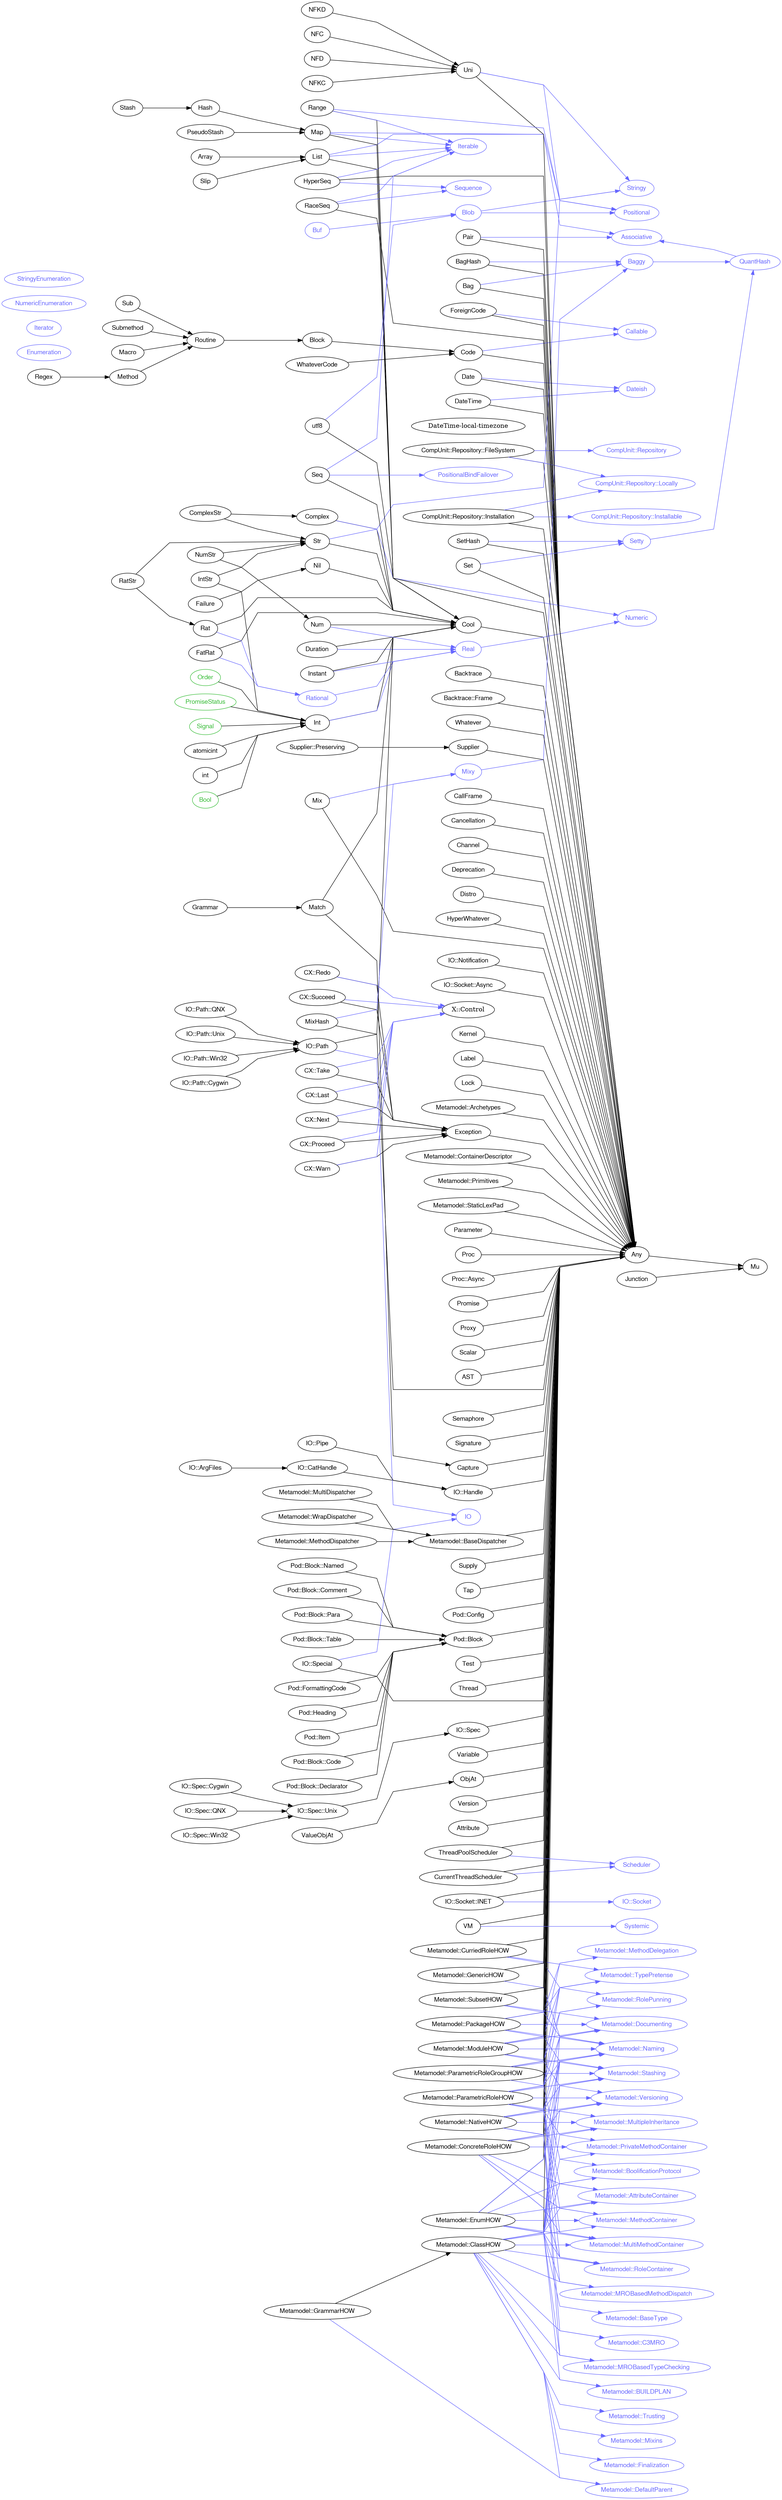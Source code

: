 digraph "perl6-type-graph" {
    rankdir=LR;
    splines=polyline;
    overlap=false; 
    // Layout hints

    subgraph "cluster: Mu children" {
        rank=same;
        style=invis;
        "Any";
        "Junction";
    }
    subgraph "cluster: Pod:: top level" {
        rank=same;
        style=invis;
        "Pod::Config";
        "Pod::Block";
    }
    subgraph "cluster: Date/time handling" {
        rank=same;
        style=invis;
        "Date";
        "DateTime";
        "DateTime-local-timezone";
    }
    subgraph "cluster: Collection roles" {
        rank=same;
        style=invis;
        "Positional";
        "Associative";
        "Baggy";
    }

    // Types
    "Mu" [color="#000000", fontcolor="#000000", href="/type/Mu", fontname="FreeSans"];
    "Any" [color="#000000", fontcolor="#000000", href="/type/Any", fontname="FreeSans"];
    "AST" [color="#000000", fontcolor="#000000", href="/type/AST", fontname="FreeSans"];
    "Cool" [color="#000000", fontcolor="#000000", href="/type/Cool", fontname="FreeSans"];
    "Positional" [color="#6666FF", fontcolor="#6666FF", href="/type/Positional", fontname="FreeSans"];
    "Iterable" [color="#6666FF", fontcolor="#6666FF", href="/type/Iterable", fontname="FreeSans"];
    "List" [color="#000000", fontcolor="#000000", href="/type/List", fontname="FreeSans"];
    "Array" [color="#000000", fontcolor="#000000", href="/type/Array", fontname="FreeSans"];
    "Associative" [color="#6666FF", fontcolor="#6666FF", href="/type/Associative", fontname="FreeSans"];
    "Attribute" [color="#000000", fontcolor="#000000", href="/type/Attribute", fontname="FreeSans"];
    "Backtrace" [color="#000000", fontcolor="#000000", href="/type/Backtrace", fontname="FreeSans"];
    "Backtrace::Frame" [color="#000000", fontcolor="#000000", href="/type/Backtrace::Frame", fontname="FreeSans"];
    "QuantHash" [color="#6666FF", fontcolor="#6666FF", href="/type/QuantHash", fontname="FreeSans"];
    "Baggy" [color="#6666FF", fontcolor="#6666FF", href="/type/Baggy", fontname="FreeSans"];
    "Bag" [color="#000000", fontcolor="#000000", href="/type/Bag", fontname="FreeSans"];
    "BagHash" [color="#000000", fontcolor="#000000", href="/type/BagHash", fontname="FreeSans"];
    "Stringy" [color="#6666FF", fontcolor="#6666FF", href="/type/Stringy", fontname="FreeSans"];
    "Blob" [color="#6666FF", fontcolor="#6666FF", href="/type/Blob", fontname="FreeSans"];
    "Callable" [color="#6666FF", fontcolor="#6666FF", href="/type/Callable", fontname="FreeSans"];
    "Code" [color="#000000", fontcolor="#000000", href="/type/Code", fontname="FreeSans"];
    "Block" [color="#000000", fontcolor="#000000", href="/type/Block", fontname="FreeSans"];
    "Numeric" [color="#6666FF", fontcolor="#6666FF", href="/type/Numeric", fontname="FreeSans"];
    "Real" [color="#6666FF", fontcolor="#6666FF", href="/type/Real", fontname="FreeSans"];
    "Int" [color="#000000", fontcolor="#000000", href="/type/Int", fontname="FreeSans"];
    "Bool" [color="#33BB33", fontcolor="#33BB33", href="/type/Bool", fontname="FreeSans"];
    "Buf" [color="#6666FF", fontcolor="#6666FF", href="/type/Buf", fontname="FreeSans"];
    "Exception" [color="#000000", fontcolor="#000000", href="/type/Exception", fontname="FreeSans"];
    "CX::Last" [color="#000000", fontcolor="#000000", href="/type/CX::Last", fontname="FreeSans"];
    "CX::Next" [color="#000000", fontcolor="#000000", href="/type/CX::Next", fontname="FreeSans"];
    "CX::Proceed" [color="#000000", fontcolor="#000000", href="/type/CX::Proceed", fontname="FreeSans"];
    "CX::Redo" [color="#000000", fontcolor="#000000", href="/type/CX::Redo", fontname="FreeSans"];
    "CX::Succeed" [color="#000000", fontcolor="#000000", href="/type/CX::Succeed", fontname="FreeSans"];
    "CX::Take" [color="#000000", fontcolor="#000000", href="/type/CX::Take", fontname="FreeSans"];
    "CX::Warn" [color="#000000", fontcolor="#000000", href="/type/CX::Warn", fontname="FreeSans"];
    "CallFrame" [color="#000000", fontcolor="#000000", href="/type/CallFrame", fontname="FreeSans"];
    "Cancellation" [color="#000000", fontcolor="#000000", href="/type/Cancellation", fontname="FreeSans"];
    "Capture" [color="#000000", fontcolor="#000000", href="/type/Capture", fontname="FreeSans"];
    "Channel" [color="#000000", fontcolor="#000000", href="/type/Channel", fontname="FreeSans"];
    "CompUnit::Repository" [color="#6666FF", fontcolor="#6666FF", href="/type/CompUnit::Repository", fontname="FreeSans"];
    "CompUnit::Repository::Locally" [color="#6666FF", fontcolor="#6666FF", href="/type/CompUnit::Repository::Locally", fontname="FreeSans"];
    "CompUnit::Repository::FileSystem" [color="#000000", fontcolor="#000000", href="/type/CompUnit::Repository::FileSystem", fontname="FreeSans"];
    "CompUnit::Repository::Installable" [color="#6666FF", fontcolor="#6666FF", href="/type/CompUnit::Repository::Installable", fontname="FreeSans"];
    "CompUnit::Repository::Installation" [color="#000000", fontcolor="#000000", href="/type/CompUnit::Repository::Installation", fontname="FreeSans"];
    "Complex" [color="#000000", fontcolor="#000000", href="/type/Complex", fontname="FreeSans"];
    "Str" [color="#000000", fontcolor="#000000", href="/type/Str", fontname="FreeSans"];
    "ComplexStr" [color="#000000", fontcolor="#000000", href="/type/ComplexStr", fontname="FreeSans"];
    "Scheduler" [color="#6666FF", fontcolor="#6666FF", href="/type/Scheduler", fontname="FreeSans"];
    "CurrentThreadScheduler" [color="#000000", fontcolor="#000000", href="/type/CurrentThreadScheduler", fontname="FreeSans"];
    "Dateish" [color="#6666FF", fontcolor="#6666FF", href="/type/Dateish", fontname="FreeSans"];
    "Date" [color="#000000", fontcolor="#000000", href="/type/Date", fontname="FreeSans"];
    "DateTime" [color="#000000", fontcolor="#000000", href="/type/DateTime", fontname="FreeSans"];
    "Deprecation" [color="#000000", fontcolor="#000000", href="/type/Deprecation", fontname="FreeSans"];
    "Distro" [color="#000000", fontcolor="#000000", href="/type/Distro", fontname="FreeSans"];
    "Duration" [color="#000000", fontcolor="#000000", href="/type/Duration", fontname="FreeSans"];
    "Enumeration" [color="#6666FF", fontcolor="#6666FF", href="/type/Enumeration", fontname="FreeSans"];
    "Nil" [color="#000000", fontcolor="#000000", href="/type/Nil", fontname="FreeSans"];
    "Failure" [color="#000000", fontcolor="#000000", href="/type/Failure", fontname="FreeSans"];
    "Rational" [color="#6666FF", fontcolor="#6666FF", href="/type/Rational", fontname="FreeSans"];
    "FatRat" [color="#000000", fontcolor="#000000", href="/type/FatRat", fontname="FreeSans"];
    "ForeignCode" [color="#000000", fontcolor="#000000", href="/type/ForeignCode", fontname="FreeSans"];
    "Match" [color="#000000", fontcolor="#000000", href="/type/Match", fontname="FreeSans"];
    "Grammar" [color="#000000", fontcolor="#000000", href="/type/Grammar", fontname="FreeSans"];
    "Map" [color="#000000", fontcolor="#000000", href="/type/Map", fontname="FreeSans"];
    "Hash" [color="#000000", fontcolor="#000000", href="/type/Hash", fontname="FreeSans"];
    "Sequence" [color="#6666FF", fontcolor="#6666FF", href="/type/Sequence", fontname="FreeSans"];
    "HyperSeq" [color="#000000", fontcolor="#000000", href="/type/HyperSeq", fontname="FreeSans"];
    "HyperWhatever" [color="#000000", fontcolor="#000000", href="/type/HyperWhatever", fontname="FreeSans"];
    "IO" [color="#6666FF", fontcolor="#6666FF", href="/type/IO", fontname="FreeSans"];
    "IO::Handle" [color="#000000", fontcolor="#000000", href="/type/IO::Handle", fontname="FreeSans"];
    "IO::CatHandle" [color="#000000", fontcolor="#000000", href="/type/IO::CatHandle", fontname="FreeSans"];
    "IO::ArgFiles" [color="#000000", fontcolor="#000000", href="/type/IO::ArgFiles", fontname="FreeSans"];
    "IO::Notification" [color="#000000", fontcolor="#000000", href="/type/IO::Notification", fontname="FreeSans"];
    "IO::Path" [color="#000000", fontcolor="#000000", href="/type/IO::Path", fontname="FreeSans"];
    "IO::Path::Cygwin" [color="#000000", fontcolor="#000000", href="/type/IO::Path::Cygwin", fontname="FreeSans"];
    "IO::Path::QNX" [color="#000000", fontcolor="#000000", href="/type/IO::Path::QNX", fontname="FreeSans"];
    "IO::Path::Unix" [color="#000000", fontcolor="#000000", href="/type/IO::Path::Unix", fontname="FreeSans"];
    "IO::Path::Win32" [color="#000000", fontcolor="#000000", href="/type/IO::Path::Win32", fontname="FreeSans"];
    "IO::Pipe" [color="#000000", fontcolor="#000000", href="/type/IO::Pipe", fontname="FreeSans"];
    "IO::Socket" [color="#6666FF", fontcolor="#6666FF", href="/type/IO::Socket", fontname="FreeSans"];
    "IO::Socket::Async" [color="#000000", fontcolor="#000000", href="/type/IO::Socket::Async", fontname="FreeSans"];
    "IO::Socket::INET" [color="#000000", fontcolor="#000000", href="/type/IO::Socket::INET", fontname="FreeSans"];
    "IO::Spec" [color="#000000", fontcolor="#000000", href="/type/IO::Spec", fontname="FreeSans"];
    "IO::Spec::Unix" [color="#000000", fontcolor="#000000", href="/type/IO::Spec::Unix", fontname="FreeSans"];
    "IO::Spec::Cygwin" [color="#000000", fontcolor="#000000", href="/type/IO::Spec::Cygwin", fontname="FreeSans"];
    "IO::Spec::QNX" [color="#000000", fontcolor="#000000", href="/type/IO::Spec::QNX", fontname="FreeSans"];
    "IO::Spec::Win32" [color="#000000", fontcolor="#000000", href="/type/IO::Spec::Win32", fontname="FreeSans"];
    "IO::Special" [color="#000000", fontcolor="#000000", href="/type/IO::Special", fontname="FreeSans"];
    "Instant" [color="#000000", fontcolor="#000000", href="/type/Instant", fontname="FreeSans"];
    "IntStr" [color="#000000", fontcolor="#000000", href="/type/IntStr", fontname="FreeSans"];
    "Iterator" [color="#6666FF", fontcolor="#6666FF", href="/type/Iterator", fontname="FreeSans"];
    "Junction" [color="#000000", fontcolor="#000000", href="/type/Junction", fontname="FreeSans"];
    "Kernel" [color="#000000", fontcolor="#000000", href="/type/Kernel", fontname="FreeSans"];
    "Label" [color="#000000", fontcolor="#000000", href="/type/Label", fontname="FreeSans"];
    "Lock" [color="#000000", fontcolor="#000000", href="/type/Lock", fontname="FreeSans"];
    "Routine" [color="#000000", fontcolor="#000000", href="/type/Routine", fontname="FreeSans"];
    "Macro" [color="#000000", fontcolor="#000000", href="/type/Macro", fontname="FreeSans"];
    "Metamodel::Archetypes" [color="#000000", fontcolor="#000000", href="/type/Metamodel::Archetypes", fontname="FreeSans"];
    "Metamodel::AttributeContainer" [color="#6666FF", fontcolor="#6666FF", href="/type/Metamodel::AttributeContainer", fontname="FreeSans"];
    "Metamodel::BUILDPLAN" [color="#6666FF", fontcolor="#6666FF", href="/type/Metamodel::BUILDPLAN", fontname="FreeSans"];
    "Metamodel::BaseDispatcher" [color="#000000", fontcolor="#000000", href="/type/Metamodel::BaseDispatcher", fontname="FreeSans"];
    "Metamodel::BaseType" [color="#6666FF", fontcolor="#6666FF", href="/type/Metamodel::BaseType", fontname="FreeSans"];
    "Metamodel::BoolificationProtocol" [color="#6666FF", fontcolor="#6666FF", href="/type/Metamodel::BoolificationProtocol", fontname="FreeSans"];
    "Metamodel::C3MRO" [color="#6666FF", fontcolor="#6666FF", href="/type/Metamodel::C3MRO", fontname="FreeSans"];
    "Metamodel::Naming" [color="#6666FF", fontcolor="#6666FF", href="/type/Metamodel::Naming", fontname="FreeSans"];
    "Metamodel::Documenting" [color="#6666FF", fontcolor="#6666FF", href="/type/Metamodel::Documenting", fontname="FreeSans"];
    "Metamodel::Versioning" [color="#6666FF", fontcolor="#6666FF", href="/type/Metamodel::Versioning", fontname="FreeSans"];
    "Metamodel::Stashing" [color="#6666FF", fontcolor="#6666FF", href="/type/Metamodel::Stashing", fontname="FreeSans"];
    "Metamodel::Finalization" [color="#6666FF", fontcolor="#6666FF", href="/type/Metamodel::Finalization", fontname="FreeSans"];
    "Metamodel::MethodContainer" [color="#6666FF", fontcolor="#6666FF", href="/type/Metamodel::MethodContainer", fontname="FreeSans"];
    "Metamodel::PrivateMethodContainer" [color="#6666FF", fontcolor="#6666FF", href="/type/Metamodel::PrivateMethodContainer", fontname="FreeSans"];
    "Metamodel::MultiMethodContainer" [color="#6666FF", fontcolor="#6666FF", href="/type/Metamodel::MultiMethodContainer", fontname="FreeSans"];
    "Metamodel::RoleContainer" [color="#6666FF", fontcolor="#6666FF", href="/type/Metamodel::RoleContainer", fontname="FreeSans"];
    "Metamodel::MultipleInheritance" [color="#6666FF", fontcolor="#6666FF", href="/type/Metamodel::MultipleInheritance", fontname="FreeSans"];
    "Metamodel::DefaultParent" [color="#6666FF", fontcolor="#6666FF", href="/type/Metamodel::DefaultParent", fontname="FreeSans"];
    "Metamodel::MROBasedMethodDispatch" [color="#6666FF", fontcolor="#6666FF", href="/type/Metamodel::MROBasedMethodDispatch", fontname="FreeSans"];
    "Metamodel::MROBasedTypeChecking" [color="#6666FF", fontcolor="#6666FF", href="/type/Metamodel::MROBasedTypeChecking", fontname="FreeSans"];
    "Metamodel::Trusting" [color="#6666FF", fontcolor="#6666FF", href="/type/Metamodel::Trusting", fontname="FreeSans"];
    "Metamodel::Mixins" [color="#6666FF", fontcolor="#6666FF", href="/type/Metamodel::Mixins", fontname="FreeSans"];
    "Metamodel::ClassHOW" [color="#000000", fontcolor="#000000", href="/type/Metamodel::ClassHOW", fontname="FreeSans"];
    "Metamodel::ConcreteRoleHOW" [color="#000000", fontcolor="#000000", href="/type/Metamodel::ConcreteRoleHOW", fontname="FreeSans"];
    "Metamodel::ContainerDescriptor" [color="#000000", fontcolor="#000000", href="/type/Metamodel::ContainerDescriptor", fontname="FreeSans"];
    "Metamodel::RolePunning" [color="#6666FF", fontcolor="#6666FF", href="/type/Metamodel::RolePunning", fontname="FreeSans"];
    "Metamodel::TypePretense" [color="#6666FF", fontcolor="#6666FF", href="/type/Metamodel::TypePretense", fontname="FreeSans"];
    "Metamodel::CurriedRoleHOW" [color="#000000", fontcolor="#000000", href="/type/Metamodel::CurriedRoleHOW", fontname="FreeSans"];
    "Metamodel::EnumHOW" [color="#000000", fontcolor="#000000", href="/type/Metamodel::EnumHOW", fontname="FreeSans"];
    "Metamodel::GenericHOW" [color="#000000", fontcolor="#000000", href="/type/Metamodel::GenericHOW", fontname="FreeSans"];
    "Metamodel::GrammarHOW" [color="#000000", fontcolor="#000000", href="/type/Metamodel::GrammarHOW", fontname="FreeSans"];
    "Metamodel::MethodDelegation" [color="#6666FF", fontcolor="#6666FF", href="/type/Metamodel::MethodDelegation", fontname="FreeSans"];
    "Metamodel::MethodDispatcher" [color="#000000", fontcolor="#000000", href="/type/Metamodel::MethodDispatcher", fontname="FreeSans"];
    "Metamodel::ModuleHOW" [color="#000000", fontcolor="#000000", href="/type/Metamodel::ModuleHOW", fontname="FreeSans"];
    "Metamodel::MultiDispatcher" [color="#000000", fontcolor="#000000", href="/type/Metamodel::MultiDispatcher", fontname="FreeSans"];
    "Metamodel::NativeHOW" [color="#000000", fontcolor="#000000", href="/type/Metamodel::NativeHOW", fontname="FreeSans"];
    "Metamodel::PackageHOW" [color="#000000", fontcolor="#000000", href="/type/Metamodel::PackageHOW", fontname="FreeSans"];
    "Metamodel::ParametricRoleGroupHOW" [color="#000000", fontcolor="#000000", href="/type/Metamodel::ParametricRoleGroupHOW", fontname="FreeSans"];
    "Metamodel::ParametricRoleHOW" [color="#000000", fontcolor="#000000", href="/type/Metamodel::ParametricRoleHOW", fontname="FreeSans"];
    "Metamodel::Primitives" [color="#000000", fontcolor="#000000", href="/type/Metamodel::Primitives", fontname="FreeSans"];
    "Metamodel::StaticLexPad" [color="#000000", fontcolor="#000000", href="/type/Metamodel::StaticLexPad", fontname="FreeSans"];
    "Metamodel::SubsetHOW" [color="#000000", fontcolor="#000000", href="/type/Metamodel::SubsetHOW", fontname="FreeSans"];
    "Metamodel::WrapDispatcher" [color="#000000", fontcolor="#000000", href="/type/Metamodel::WrapDispatcher", fontname="FreeSans"];
    "Method" [color="#000000", fontcolor="#000000", href="/type/Method", fontname="FreeSans"];
    "Mixy" [color="#6666FF", fontcolor="#6666FF", href="/type/Mixy", fontname="FreeSans"];
    "Mix" [color="#000000", fontcolor="#000000", href="/type/Mix", fontname="FreeSans"];
    "MixHash" [color="#000000", fontcolor="#000000", href="/type/MixHash", fontname="FreeSans"];
    "Uni" [color="#000000", fontcolor="#000000", href="/type/Uni", fontname="FreeSans"];
    "NFC" [color="#000000", fontcolor="#000000", href="/type/NFC", fontname="FreeSans"];
    "NFD" [color="#000000", fontcolor="#000000", href="/type/NFD", fontname="FreeSans"];
    "NFKC" [color="#000000", fontcolor="#000000", href="/type/NFKC", fontname="FreeSans"];
    "NFKD" [color="#000000", fontcolor="#000000", href="/type/NFKD", fontname="FreeSans"];
    "Num" [color="#000000", fontcolor="#000000", href="/type/Num", fontname="FreeSans"];
    "NumStr" [color="#000000", fontcolor="#000000", href="/type/NumStr", fontname="FreeSans"];
    "NumericEnumeration" [color="#6666FF", fontcolor="#6666FF", href="/type/NumericEnumeration", fontname="FreeSans"];
    "ObjAt" [color="#000000", fontcolor="#000000", href="/type/ObjAt", fontname="FreeSans"];
    "Order" [color="#33BB33", fontcolor="#33BB33", href="/type/Order", fontname="FreeSans"];
    "Pair" [color="#000000", fontcolor="#000000", href="/type/Pair", fontname="FreeSans"];
    "Parameter" [color="#000000", fontcolor="#000000", href="/type/Parameter", fontname="FreeSans"];
    "Pod::Block" [color="#000000", fontcolor="#000000", href="/type/Pod::Block", fontname="FreeSans"];
    "Pod::Block::Code" [color="#000000", fontcolor="#000000", href="/type/Pod::Block::Code", fontname="FreeSans"];
    "Pod::Block::Comment" [color="#000000", fontcolor="#000000", href="/type/Pod::Block::Comment", fontname="FreeSans"];
    "Pod::Block::Declarator" [color="#000000", fontcolor="#000000", href="/type/Pod::Block::Declarator", fontname="FreeSans"];
    "Pod::Block::Named" [color="#000000", fontcolor="#000000", href="/type/Pod::Block::Named", fontname="FreeSans"];
    "Pod::Block::Para" [color="#000000", fontcolor="#000000", href="/type/Pod::Block::Para", fontname="FreeSans"];
    "Pod::Block::Table" [color="#000000", fontcolor="#000000", href="/type/Pod::Block::Table", fontname="FreeSans"];
    "Pod::Config" [color="#000000", fontcolor="#000000", href="/type/Pod::Config", fontname="FreeSans"];
    "Pod::FormattingCode" [color="#000000", fontcolor="#000000", href="/type/Pod::FormattingCode", fontname="FreeSans"];
    "Pod::Heading" [color="#000000", fontcolor="#000000", href="/type/Pod::Heading", fontname="FreeSans"];
    "Pod::Item" [color="#000000", fontcolor="#000000", href="/type/Pod::Item", fontname="FreeSans"];
    "PositionalBindFailover" [color="#6666FF", fontcolor="#6666FF", href="/type/PositionalBindFailover", fontname="FreeSans"];
    "Proc" [color="#000000", fontcolor="#000000", href="/type/Proc", fontname="FreeSans"];
    "Proc::Async" [color="#000000", fontcolor="#000000", href="/type/Proc::Async", fontname="FreeSans"];
    "Promise" [color="#000000", fontcolor="#000000", href="/type/Promise", fontname="FreeSans"];
    "PromiseStatus" [color="#33BB33", fontcolor="#33BB33", href="/type/PromiseStatus", fontname="FreeSans"];
    "Proxy" [color="#000000", fontcolor="#000000", href="/type/Proxy", fontname="FreeSans"];
    "PseudoStash" [color="#000000", fontcolor="#000000", href="/type/PseudoStash", fontname="FreeSans"];
    "RaceSeq" [color="#000000", fontcolor="#000000", href="/type/RaceSeq", fontname="FreeSans"];
    "Range" [color="#000000", fontcolor="#000000", href="/type/Range", fontname="FreeSans"];
    "Rat" [color="#000000", fontcolor="#000000", href="/type/Rat", fontname="FreeSans"];
    "RatStr" [color="#000000", fontcolor="#000000", href="/type/RatStr", fontname="FreeSans"];
    "Regex" [color="#000000", fontcolor="#000000", href="/type/Regex", fontname="FreeSans"];
    "Scalar" [color="#000000", fontcolor="#000000", href="/type/Scalar", fontname="FreeSans"];
    "Semaphore" [color="#000000", fontcolor="#000000", href="/type/Semaphore", fontname="FreeSans"];
    "Seq" [color="#000000", fontcolor="#000000", href="/type/Seq", fontname="FreeSans"];
    "Setty" [color="#6666FF", fontcolor="#6666FF", href="/type/Setty", fontname="FreeSans"];
    "Set" [color="#000000", fontcolor="#000000", href="/type/Set", fontname="FreeSans"];
    "SetHash" [color="#000000", fontcolor="#000000", href="/type/SetHash", fontname="FreeSans"];
    "Signal" [color="#33BB33", fontcolor="#33BB33", href="/type/Signal", fontname="FreeSans"];
    "Signature" [color="#000000", fontcolor="#000000", href="/type/Signature", fontname="FreeSans"];
    "Slip" [color="#000000", fontcolor="#000000", href="/type/Slip", fontname="FreeSans"];
    "Stash" [color="#000000", fontcolor="#000000", href="/type/Stash", fontname="FreeSans"];
    "StringyEnumeration" [color="#6666FF", fontcolor="#6666FF", href="/type/StringyEnumeration", fontname="FreeSans"];
    "Sub" [color="#000000", fontcolor="#000000", href="/type/Sub", fontname="FreeSans"];
    "Submethod" [color="#000000", fontcolor="#000000", href="/type/Submethod", fontname="FreeSans"];
    "Supplier" [color="#000000", fontcolor="#000000", href="/type/Supplier", fontname="FreeSans"];
    "Supplier::Preserving" [color="#000000", fontcolor="#000000", href="/type/Supplier::Preserving", fontname="FreeSans"];
    "Supply" [color="#000000", fontcolor="#000000", href="/type/Supply", fontname="FreeSans"];
    "Systemic" [color="#6666FF", fontcolor="#6666FF", href="/type/Systemic", fontname="FreeSans"];
    "Tap" [color="#000000", fontcolor="#000000", href="/type/Tap", fontname="FreeSans"];
    "Test" [color="#000000", fontcolor="#000000", href="/type/Test", fontname="FreeSans"];
    "Thread" [color="#000000", fontcolor="#000000", href="/type/Thread", fontname="FreeSans"];
    "ThreadPoolScheduler" [color="#000000", fontcolor="#000000", href="/type/ThreadPoolScheduler", fontname="FreeSans"];
    "VM" [color="#000000", fontcolor="#000000", href="/type/VM", fontname="FreeSans"];
    "ValueObjAt" [color="#000000", fontcolor="#000000", href="/type/ValueObjAt", fontname="FreeSans"];
    "Variable" [color="#000000", fontcolor="#000000", href="/type/Variable", fontname="FreeSans"];
    "Version" [color="#000000", fontcolor="#000000", href="/type/Version", fontname="FreeSans"];
    "Whatever" [color="#000000", fontcolor="#000000", href="/type/Whatever", fontname="FreeSans"];
    "WhateverCode" [color="#000000", fontcolor="#000000", href="/type/WhateverCode", fontname="FreeSans"];
    "atomicint" [color="#000000", fontcolor="#000000", href="/type/atomicint", fontname="FreeSans"];
    "int" [color="#000000", fontcolor="#000000", href="/type/int", fontname="FreeSans"];
    "utf8" [color="#000000", fontcolor="#000000", href="/type/utf8", fontname="FreeSans"];

    // Superclasses
    "Any" -> "Mu" [color="#000000"];
    "AST" -> "Any" [color="#000000"];
    "Cool" -> "Any" [color="#000000"];
    "List" -> "Cool" [color="#000000"];
    "Array" -> "List" [color="#000000"];
    "Attribute" -> "Any" [color="#000000"];
    "Backtrace" -> "Any" [color="#000000"];
    "Backtrace::Frame" -> "Any" [color="#000000"];
    "Bag" -> "Any" [color="#000000"];
    "BagHash" -> "Any" [color="#000000"];
    "Code" -> "Any" [color="#000000"];
    "Block" -> "Code" [color="#000000"];
    "Int" -> "Cool" [color="#000000"];
    "Bool" -> "Int" [color="#000000"];
    "Exception" -> "Any" [color="#000000"];
    "CX::Last" -> "Exception" [color="#000000"];
    "CX::Next" -> "Exception" [color="#000000"];
    "CX::Proceed" -> "Exception" [color="#000000"];
    "CX::Redo" -> "Exception" [color="#000000"];
    "CX::Succeed" -> "Exception" [color="#000000"];
    "CX::Take" -> "Exception" [color="#000000"];
    "CX::Warn" -> "Exception" [color="#000000"];
    "CallFrame" -> "Any" [color="#000000"];
    "Cancellation" -> "Any" [color="#000000"];
    "Capture" -> "Any" [color="#000000"];
    "Channel" -> "Any" [color="#000000"];
    "CompUnit::Repository::FileSystem" -> "Any" [color="#000000"];
    "CompUnit::Repository::Installation" -> "Any" [color="#000000"];
    "Complex" -> "Cool" [color="#000000"];
    "Str" -> "Cool" [color="#000000"];
    "ComplexStr" -> "Complex" [color="#000000"];
    "ComplexStr" -> "Str" [color="#000000"];
    "CurrentThreadScheduler" -> "Any" [color="#000000"];
    "Date" -> "Any" [color="#000000"];
    "DateTime" -> "Any" [color="#000000"];
    "Deprecation" -> "Any" [color="#000000"];
    "Distro" -> "Any" [color="#000000"];
    "Duration" -> "Cool" [color="#000000"];
    "Nil" -> "Cool" [color="#000000"];
    "Failure" -> "Nil" [color="#000000"];
    "FatRat" -> "Cool" [color="#000000"];
    "ForeignCode" -> "Any" [color="#000000"];
    "Match" -> "Capture" [color="#000000"];
    "Match" -> "Cool" [color="#000000"];
    "Grammar" -> "Match" [color="#000000"];
    "Map" -> "Cool" [color="#000000"];
    "Hash" -> "Map" [color="#000000"];
    "HyperSeq" -> "Any" [color="#000000"];
    "HyperWhatever" -> "Any" [color="#000000"];
    "IO::Handle" -> "Any" [color="#000000"];
    "IO::CatHandle" -> "IO::Handle" [color="#000000"];
    "IO::ArgFiles" -> "IO::CatHandle" [color="#000000"];
    "IO::Notification" -> "Any" [color="#000000"];
    "IO::Path" -> "Cool" [color="#000000"];
    "IO::Path::Cygwin" -> "IO::Path" [color="#000000"];
    "IO::Path::QNX" -> "IO::Path" [color="#000000"];
    "IO::Path::Unix" -> "IO::Path" [color="#000000"];
    "IO::Path::Win32" -> "IO::Path" [color="#000000"];
    "IO::Pipe" -> "IO::Handle" [color="#000000"];
    "IO::Socket::Async" -> "Any" [color="#000000"];
    "IO::Socket::INET" -> "Any" [color="#000000"];
    "IO::Spec" -> "Any" [color="#000000"];
    "IO::Spec::Unix" -> "IO::Spec" [color="#000000"];
    "IO::Spec::Cygwin" -> "IO::Spec::Unix" [color="#000000"];
    "IO::Spec::QNX" -> "IO::Spec::Unix" [color="#000000"];
    "IO::Spec::Win32" -> "IO::Spec::Unix" [color="#000000"];
    "IO::Special" -> "Any" [color="#000000"];
    "Instant" -> "Cool" [color="#000000"];
    "IntStr" -> "Int" [color="#000000"];
    "IntStr" -> "Str" [color="#000000"];
    "Junction" -> "Mu" [color="#000000"];
    "Kernel" -> "Any" [color="#000000"];
    "Label" -> "Any" [color="#000000"];
    "Lock" -> "Any" [color="#000000"];
    "Routine" -> "Block" [color="#000000"];
    "Macro" -> "Routine" [color="#000000"];
    "Metamodel::Archetypes" -> "Any" [color="#000000"];
    "Metamodel::BaseDispatcher" -> "Any" [color="#000000"];
    "Metamodel::ClassHOW" -> "Any" [color="#000000"];
    "Metamodel::ConcreteRoleHOW" -> "Any" [color="#000000"];
    "Metamodel::ContainerDescriptor" -> "Any" [color="#000000"];
    "Metamodel::CurriedRoleHOW" -> "Any" [color="#000000"];
    "Metamodel::EnumHOW" -> "Any" [color="#000000"];
    "Metamodel::GenericHOW" -> "Any" [color="#000000"];
    "Metamodel::GrammarHOW" -> "Metamodel::ClassHOW" [color="#000000"];
    "Metamodel::MethodDispatcher" -> "Metamodel::BaseDispatcher" [color="#000000"];
    "Metamodel::ModuleHOW" -> "Any" [color="#000000"];
    "Metamodel::MultiDispatcher" -> "Metamodel::BaseDispatcher" [color="#000000"];
    "Metamodel::NativeHOW" -> "Any" [color="#000000"];
    "Metamodel::PackageHOW" -> "Any" [color="#000000"];
    "Metamodel::ParametricRoleGroupHOW" -> "Any" [color="#000000"];
    "Metamodel::ParametricRoleHOW" -> "Any" [color="#000000"];
    "Metamodel::Primitives" -> "Any" [color="#000000"];
    "Metamodel::StaticLexPad" -> "Any" [color="#000000"];
    "Metamodel::SubsetHOW" -> "Any" [color="#000000"];
    "Metamodel::WrapDispatcher" -> "Metamodel::BaseDispatcher" [color="#000000"];
    "Method" -> "Routine" [color="#000000"];
    "Mix" -> "Any" [color="#000000"];
    "MixHash" -> "Any" [color="#000000"];
    "Uni" -> "Any" [color="#000000"];
    "NFC" -> "Uni" [color="#000000"];
    "NFD" -> "Uni" [color="#000000"];
    "NFKC" -> "Uni" [color="#000000"];
    "NFKD" -> "Uni" [color="#000000"];
    "Num" -> "Cool" [color="#000000"];
    "NumStr" -> "Num" [color="#000000"];
    "NumStr" -> "Str" [color="#000000"];
    "ObjAt" -> "Any" [color="#000000"];
    "Order" -> "Int" [color="#000000"];
    "Pair" -> "Any" [color="#000000"];
    "Parameter" -> "Any" [color="#000000"];
    "Pod::Block" -> "Any" [color="#000000"];
    "Pod::Block::Code" -> "Pod::Block" [color="#000000"];
    "Pod::Block::Comment" -> "Pod::Block" [color="#000000"];
    "Pod::Block::Declarator" -> "Pod::Block" [color="#000000"];
    "Pod::Block::Named" -> "Pod::Block" [color="#000000"];
    "Pod::Block::Para" -> "Pod::Block" [color="#000000"];
    "Pod::Block::Table" -> "Pod::Block" [color="#000000"];
    "Pod::Config" -> "Any" [color="#000000"];
    "Pod::FormattingCode" -> "Pod::Block" [color="#000000"];
    "Pod::Heading" -> "Pod::Block" [color="#000000"];
    "Pod::Item" -> "Pod::Block" [color="#000000"];
    "Proc" -> "Any" [color="#000000"];
    "Proc::Async" -> "Any" [color="#000000"];
    "Promise" -> "Any" [color="#000000"];
    "PromiseStatus" -> "Int" [color="#000000"];
    "Proxy" -> "Any" [color="#000000"];
    "PseudoStash" -> "Map" [color="#000000"];
    "RaceSeq" -> "Any" [color="#000000"];
    "Range" -> "Cool" [color="#000000"];
    "Rat" -> "Cool" [color="#000000"];
    "RatStr" -> "Rat" [color="#000000"];
    "RatStr" -> "Str" [color="#000000"];
    "Regex" -> "Method" [color="#000000"];
    "Scalar" -> "Any" [color="#000000"];
    "Semaphore" -> "Any" [color="#000000"];
    "Seq" -> "Cool" [color="#000000"];
    "Set" -> "Any" [color="#000000"];
    "SetHash" -> "Any" [color="#000000"];
    "Signal" -> "Int" [color="#000000"];
    "Signature" -> "Any" [color="#000000"];
    "Slip" -> "List" [color="#000000"];
    "Stash" -> "Hash" [color="#000000"];
    "Sub" -> "Routine" [color="#000000"];
    "Submethod" -> "Routine" [color="#000000"];
    "Supplier" -> "Any" [color="#000000"];
    "Supplier::Preserving" -> "Supplier" [color="#000000"];
    "Supply" -> "Any" [color="#000000"];
    "Tap" -> "Any" [color="#000000"];
    "Test" -> "Any" [color="#000000"];
    "Thread" -> "Any" [color="#000000"];
    "ThreadPoolScheduler" -> "Any" [color="#000000"];
    "VM" -> "Any" [color="#000000"];
    "ValueObjAt" -> "ObjAt" [color="#000000"];
    "Variable" -> "Any" [color="#000000"];
    "Version" -> "Any" [color="#000000"];
    "Whatever" -> "Any" [color="#000000"];
    "WhateverCode" -> "Code" [color="#000000"];
    "atomicint" -> "Int" [color="#000000"];
    "int" -> "Int" [color="#000000"];
    "utf8" -> "Any" [color="#000000"];

    // Roles
    "List" -> "Positional" [color="#6666FF"];
    "List" -> "Iterable" [color="#6666FF"];
    "QuantHash" -> "Associative" [color="#6666FF"];
    "Baggy" -> "QuantHash" [color="#6666FF"];
    "Bag" -> "Baggy" [color="#6666FF"];
    "BagHash" -> "Baggy" [color="#6666FF"];
    "Blob" -> "Positional" [color="#6666FF"];
    "Blob" -> "Stringy" [color="#6666FF"];
    "Code" -> "Callable" [color="#6666FF"];
    "Real" -> "Numeric" [color="#6666FF"];
    "Int" -> "Real" [color="#6666FF"];
    "Buf" -> "Blob" [color="#6666FF"];
    "CX::Last" -> "X::Control" [color="#6666FF"];
    "CX::Next" -> "X::Control" [color="#6666FF"];
    "CX::Proceed" -> "X::Control" [color="#6666FF"];
    "CX::Redo" -> "X::Control" [color="#6666FF"];
    "CX::Succeed" -> "X::Control" [color="#6666FF"];
    "CX::Take" -> "X::Control" [color="#6666FF"];
    "CX::Warn" -> "X::Control" [color="#6666FF"];
    "CompUnit::Repository::FileSystem" -> "CompUnit::Repository::Locally" [color="#6666FF"];
    "CompUnit::Repository::FileSystem" -> "CompUnit::Repository" [color="#6666FF"];
    "CompUnit::Repository::Installation" -> "CompUnit::Repository::Locally" [color="#6666FF"];
    "CompUnit::Repository::Installation" -> "CompUnit::Repository::Installable" [color="#6666FF"];
    "Complex" -> "Numeric" [color="#6666FF"];
    "Str" -> "Stringy" [color="#6666FF"];
    "CurrentThreadScheduler" -> "Scheduler" [color="#6666FF"];
    "Date" -> "Dateish" [color="#6666FF"];
    "DateTime" -> "Dateish" [color="#6666FF"];
    "Duration" -> "Real" [color="#6666FF"];
    "Rational" -> "Real" [color="#6666FF"];
    "FatRat" -> "Rational" [color="#6666FF"];
    "ForeignCode" -> "Callable" [color="#6666FF"];
    "Map" -> "Iterable" [color="#6666FF"];
    "Map" -> "Associative" [color="#6666FF"];
    "HyperSeq" -> "Iterable" [color="#6666FF"];
    "HyperSeq" -> "Sequence" [color="#6666FF"];
    "IO::Path" -> "IO" [color="#6666FF"];
    "IO::Socket::INET" -> "IO::Socket" [color="#6666FF"];
    "IO::Special" -> "IO" [color="#6666FF"];
    "Instant" -> "Real" [color="#6666FF"];
    "Metamodel::ClassHOW" -> "Metamodel::Naming" [color="#6666FF"];
    "Metamodel::ClassHOW" -> "Metamodel::Documenting" [color="#6666FF"];
    "Metamodel::ClassHOW" -> "Metamodel::Versioning" [color="#6666FF"];
    "Metamodel::ClassHOW" -> "Metamodel::Stashing" [color="#6666FF"];
    "Metamodel::ClassHOW" -> "Metamodel::AttributeContainer" [color="#6666FF"];
    "Metamodel::ClassHOW" -> "Metamodel::Finalization" [color="#6666FF"];
    "Metamodel::ClassHOW" -> "Metamodel::MethodContainer" [color="#6666FF"];
    "Metamodel::ClassHOW" -> "Metamodel::PrivateMethodContainer" [color="#6666FF"];
    "Metamodel::ClassHOW" -> "Metamodel::MultiMethodContainer" [color="#6666FF"];
    "Metamodel::ClassHOW" -> "Metamodel::RoleContainer" [color="#6666FF"];
    "Metamodel::ClassHOW" -> "Metamodel::MultipleInheritance" [color="#6666FF"];
    "Metamodel::ClassHOW" -> "Metamodel::DefaultParent" [color="#6666FF"];
    "Metamodel::ClassHOW" -> "Metamodel::C3MRO" [color="#6666FF"];
    "Metamodel::ClassHOW" -> "Metamodel::MROBasedMethodDispatch" [color="#6666FF"];
    "Metamodel::ClassHOW" -> "Metamodel::MROBasedTypeChecking" [color="#6666FF"];
    "Metamodel::ClassHOW" -> "Metamodel::Trusting" [color="#6666FF"];
    "Metamodel::ClassHOW" -> "Metamodel::BUILDPLAN" [color="#6666FF"];
    "Metamodel::ClassHOW" -> "Metamodel::Mixins" [color="#6666FF"];
    "Metamodel::ClassHOW" -> "Metamodel::BoolificationProtocol" [color="#6666FF"];
    "Metamodel::ConcreteRoleHOW" -> "Metamodel::Naming" [color="#6666FF"];
    "Metamodel::ConcreteRoleHOW" -> "Metamodel::Versioning" [color="#6666FF"];
    "Metamodel::ConcreteRoleHOW" -> "Metamodel::PrivateMethodContainer" [color="#6666FF"];
    "Metamodel::ConcreteRoleHOW" -> "Metamodel::MethodContainer" [color="#6666FF"];
    "Metamodel::ConcreteRoleHOW" -> "Metamodel::MultiMethodContainer" [color="#6666FF"];
    "Metamodel::ConcreteRoleHOW" -> "Metamodel::AttributeContainer" [color="#6666FF"];
    "Metamodel::ConcreteRoleHOW" -> "Metamodel::RoleContainer" [color="#6666FF"];
    "Metamodel::ConcreteRoleHOW" -> "Metamodel::MultipleInheritance" [color="#6666FF"];
    "Metamodel::CurriedRoleHOW" -> "Metamodel::RolePunning" [color="#6666FF"];
    "Metamodel::CurriedRoleHOW" -> "Metamodel::TypePretense" [color="#6666FF"];
    "Metamodel::EnumHOW" -> "Metamodel::Naming" [color="#6666FF"];
    "Metamodel::EnumHOW" -> "Metamodel::Stashing" [color="#6666FF"];
    "Metamodel::EnumHOW" -> "Metamodel::AttributeContainer" [color="#6666FF"];
    "Metamodel::EnumHOW" -> "Metamodel::MethodContainer" [color="#6666FF"];
    "Metamodel::EnumHOW" -> "Metamodel::MultiMethodContainer" [color="#6666FF"];
    "Metamodel::EnumHOW" -> "Metamodel::RoleContainer" [color="#6666FF"];
    "Metamodel::EnumHOW" -> "Metamodel::BaseType" [color="#6666FF"];
    "Metamodel::EnumHOW" -> "Metamodel::MROBasedMethodDispatch" [color="#6666FF"];
    "Metamodel::EnumHOW" -> "Metamodel::MROBasedTypeChecking" [color="#6666FF"];
    "Metamodel::EnumHOW" -> "Metamodel::BUILDPLAN" [color="#6666FF"];
    "Metamodel::EnumHOW" -> "Metamodel::BoolificationProtocol" [color="#6666FF"];
    "Metamodel::GenericHOW" -> "Metamodel::Naming" [color="#6666FF"];
    "Metamodel::GrammarHOW" -> "Metamodel::DefaultParent" [color="#6666FF"];
    "Metamodel::ModuleHOW" -> "Metamodel::Naming" [color="#6666FF"];
    "Metamodel::ModuleHOW" -> "Metamodel::Documenting" [color="#6666FF"];
    "Metamodel::ModuleHOW" -> "Metamodel::Versioning" [color="#6666FF"];
    "Metamodel::ModuleHOW" -> "Metamodel::Stashing" [color="#6666FF"];
    "Metamodel::ModuleHOW" -> "Metamodel::TypePretense" [color="#6666FF"];
    "Metamodel::ModuleHOW" -> "Metamodel::MethodDelegation" [color="#6666FF"];
    "Metamodel::NativeHOW" -> "Metamodel::Naming" [color="#6666FF"];
    "Metamodel::NativeHOW" -> "Metamodel::Documenting" [color="#6666FF"];
    "Metamodel::NativeHOW" -> "Metamodel::Versioning" [color="#6666FF"];
    "Metamodel::NativeHOW" -> "Metamodel::Stashing" [color="#6666FF"];
    "Metamodel::NativeHOW" -> "Metamodel::MultipleInheritance" [color="#6666FF"];
    "Metamodel::NativeHOW" -> "Metamodel::C3MRO" [color="#6666FF"];
    "Metamodel::NativeHOW" -> "Metamodel::MROBasedMethodDispatch" [color="#6666FF"];
    "Metamodel::NativeHOW" -> "Metamodel::MROBasedTypeChecking" [color="#6666FF"];
    "Metamodel::PackageHOW" -> "Metamodel::Naming" [color="#6666FF"];
    "Metamodel::PackageHOW" -> "Metamodel::Documenting" [color="#6666FF"];
    "Metamodel::PackageHOW" -> "Metamodel::Stashing" [color="#6666FF"];
    "Metamodel::PackageHOW" -> "Metamodel::TypePretense" [color="#6666FF"];
    "Metamodel::PackageHOW" -> "Metamodel::MethodDelegation" [color="#6666FF"];
    "Metamodel::ParametricRoleGroupHOW" -> "Metamodel::Naming" [color="#6666FF"];
    "Metamodel::ParametricRoleGroupHOW" -> "Metamodel::Stashing" [color="#6666FF"];
    "Metamodel::ParametricRoleGroupHOW" -> "Metamodel::TypePretense" [color="#6666FF"];
    "Metamodel::ParametricRoleGroupHOW" -> "Metamodel::RolePunning" [color="#6666FF"];
    "Metamodel::ParametricRoleGroupHOW" -> "Metamodel::BoolificationProtocol" [color="#6666FF"];
    "Metamodel::ParametricRoleHOW" -> "Metamodel::Naming" [color="#6666FF"];
    "Metamodel::ParametricRoleHOW" -> "Metamodel::Documenting" [color="#6666FF"];
    "Metamodel::ParametricRoleHOW" -> "Metamodel::Versioning" [color="#6666FF"];
    "Metamodel::ParametricRoleHOW" -> "Metamodel::MethodContainer" [color="#6666FF"];
    "Metamodel::ParametricRoleHOW" -> "Metamodel::PrivateMethodContainer" [color="#6666FF"];
    "Metamodel::ParametricRoleHOW" -> "Metamodel::MultiMethodContainer" [color="#6666FF"];
    "Metamodel::ParametricRoleHOW" -> "Metamodel::AttributeContainer" [color="#6666FF"];
    "Metamodel::ParametricRoleHOW" -> "Metamodel::RoleContainer" [color="#6666FF"];
    "Metamodel::ParametricRoleHOW" -> "Metamodel::MultipleInheritance" [color="#6666FF"];
    "Metamodel::ParametricRoleHOW" -> "Metamodel::Stashing" [color="#6666FF"];
    "Metamodel::ParametricRoleHOW" -> "Metamodel::TypePretense" [color="#6666FF"];
    "Metamodel::ParametricRoleHOW" -> "Metamodel::RolePunning" [color="#6666FF"];
    "Metamodel::SubsetHOW" -> "Metamodel::Naming" [color="#6666FF"];
    "Metamodel::SubsetHOW" -> "Metamodel::Documenting" [color="#6666FF"];
    "Mixy" -> "Baggy" [color="#6666FF"];
    "Mix" -> "Mixy" [color="#6666FF"];
    "MixHash" -> "Mixy" [color="#6666FF"];
    "Uni" -> "Positional" [color="#6666FF"];
    "Uni" -> "Stringy" [color="#6666FF"];
    "Num" -> "Real" [color="#6666FF"];
    "Pair" -> "Associative" [color="#6666FF"];
    "RaceSeq" -> "Iterable" [color="#6666FF"];
    "RaceSeq" -> "Sequence" [color="#6666FF"];
    "Range" -> "Positional" [color="#6666FF"];
    "Range" -> "Iterable" [color="#6666FF"];
    "Rat" -> "Rational" [color="#6666FF"];
    "Seq" -> "Iterable" [color="#6666FF"];
    "Seq" -> "PositionalBindFailover" [color="#6666FF"];
    "Setty" -> "QuantHash" [color="#6666FF"];
    "Set" -> "Setty" [color="#6666FF"];
    "SetHash" -> "Setty" [color="#6666FF"];
    "ThreadPoolScheduler" -> "Scheduler" [color="#6666FF"];
    "VM" -> "Systemic" [color="#6666FF"];
    "utf8" -> "Blob" [color="#6666FF"];
}
